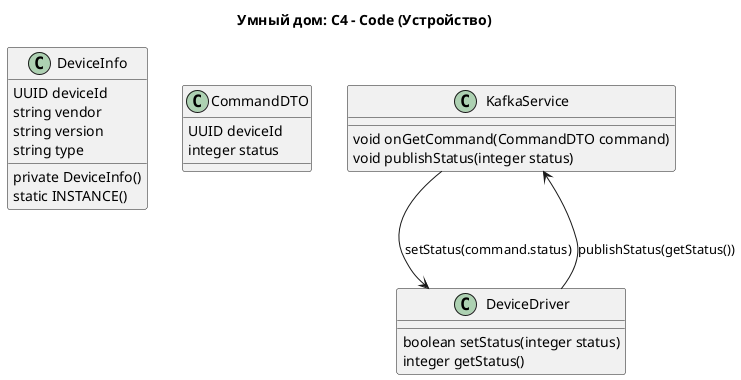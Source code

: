 @startuml
title Умный дом: C4 - Code (Устройство)

top to bottom direction

class DeviceInfo {
    UUID deviceId
    string vendor
    string version
    string type

    private DeviceInfo()
    static INSTANCE()
}

class CommandDTO {
    UUID deviceId
    integer status
}

class KafkaService {
    void onGetCommand(CommandDTO command)
    void publishStatus(integer status)
}

class DeviceDriver {
    boolean setStatus(integer status)
    integer getStatus()
}

KafkaService --> DeviceDriver : setStatus(command.status)
DeviceDriver --> KafkaService : publishStatus(getStatus())

@enduml